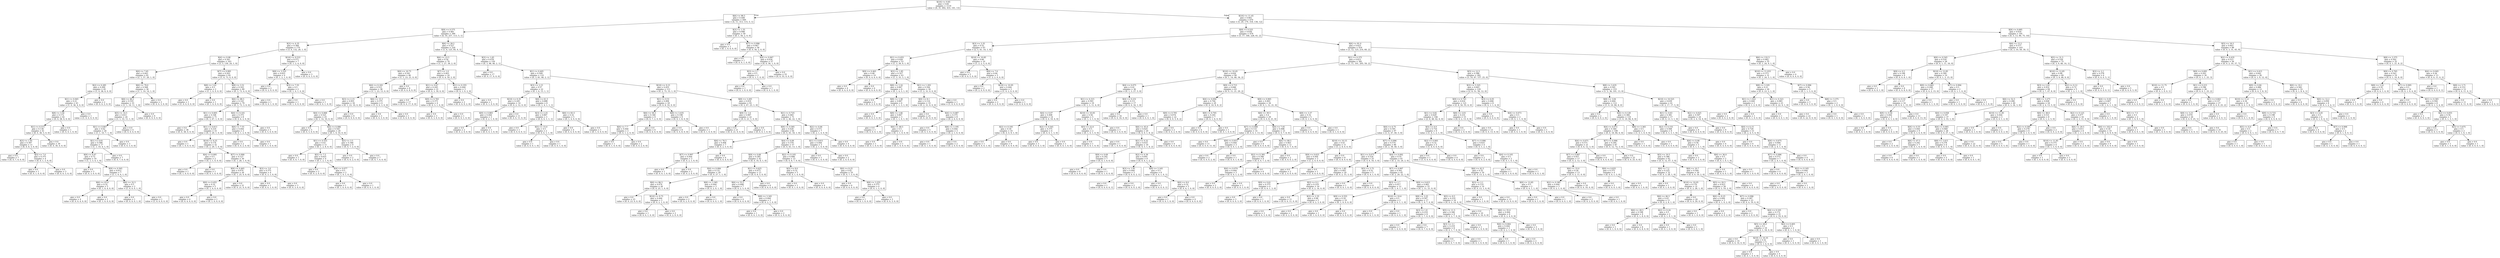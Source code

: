 digraph Tree {
node [shape=box] ;
0 [label="X[10] <= 9.85\ngini = 0.64\nsamples = 1119\nvalue = [9, 31, 492, 433, 141, 13]"] ;
1 [label="X[6] <= 98.5\ngini = 0.448\nsamples = 449\nvalue = [4, 11, 313, 115, 5, 1]"] ;
0 -> 1 [labeldistance=2.5, labelangle=45, headlabel="True"] ;
2 [label="X[9] <= 0.575\ngini = 0.481\nsamples = 390\nvalue = [4, 10, 257, 113, 5, 1]"] ;
1 -> 2 ;
3 [label="X[3] <= 4.35\ngini = 0.368\nsamples = 170\nvalue = [3, 6, 132, 28, 1, 0]"] ;
2 -> 3 ;
4 [label="X[4] <= 0.08\ngini = 0.341\nsamples = 163\nvalue = [3, 5, 130, 24, 1, 0]"] ;
3 -> 4 ;
5 [label="X[0] <= 7.65\ngini = 0.443\nsamples = 81\nvalue = [2, 1, 57, 20, 1, 0]"] ;
4 -> 5 ;
6 [label="X[2] <= 0.285\ngini = 0.269\nsamples = 45\nvalue = [1, 0, 38, 6, 0, 0]"] ;
5 -> 6 ;
7 [label="X[1] <= 0.945\ngini = 0.21\nsamples = 43\nvalue = [1, 0, 38, 4, 0, 0]"] ;
6 -> 7 ;
8 [label="X[8] <= 3.56\ngini = 0.172\nsamples = 42\nvalue = [0, 0, 38, 4, 0, 0]"] ;
7 -> 8 ;
9 [label="X[1] <= 0.515\ngini = 0.136\nsamples = 41\nvalue = [0, 0, 38, 3, 0, 0]"] ;
8 -> 9 ;
10 [label="X[3] <= 1.95\ngini = 0.397\nsamples = 11\nvalue = [0, 0, 8, 3, 0, 0]"] ;
9 -> 10 ;
11 [label="gini = 0.0\nsamples = 7\nvalue = [0, 0, 7, 0, 0, 0]"] ;
10 -> 11 ;
12 [label="X[5] <= 7.0\ngini = 0.375\nsamples = 4\nvalue = [0, 0, 1, 3, 0, 0]"] ;
10 -> 12 ;
13 [label="gini = 0.0\nsamples = 1\nvalue = [0, 0, 1, 0, 0, 0]"] ;
12 -> 13 ;
14 [label="gini = 0.0\nsamples = 3\nvalue = [0, 0, 0, 3, 0, 0]"] ;
12 -> 14 ;
15 [label="gini = 0.0\nsamples = 30\nvalue = [0, 0, 30, 0, 0, 0]"] ;
9 -> 15 ;
16 [label="gini = 0.0\nsamples = 1\nvalue = [0, 0, 0, 1, 0, 0]"] ;
8 -> 16 ;
17 [label="gini = 0.0\nsamples = 1\nvalue = [1, 0, 0, 0, 0, 0]"] ;
7 -> 17 ;
18 [label="gini = 0.0\nsamples = 2\nvalue = [0, 0, 0, 2, 0, 0]"] ;
6 -> 18 ;
19 [label="X[6] <= 79.0\ngini = 0.568\nsamples = 36\nvalue = [1, 1, 19, 14, 1, 0]"] ;
5 -> 19 ;
20 [label="X[6] <= 48.5\ngini = 0.555\nsamples = 33\nvalue = [1, 1, 19, 11, 1, 0]"] ;
19 -> 20 ;
21 [label="X[5] <= 14.5\ngini = 0.611\nsamples = 24\nvalue = [1, 1, 10, 11, 1, 0]"] ;
20 -> 21 ;
22 [label="X[1] <= 0.807\ngini = 0.62\nsamples = 20\nvalue = [1, 1, 10, 7, 1, 0]"] ;
21 -> 22 ;
23 [label="X[1] <= 0.61\ngini = 0.588\nsamples = 17\nvalue = [1, 1, 10, 4, 1, 0]"] ;
22 -> 23 ;
24 [label="X[9] <= 0.47\ngini = 0.72\nsamples = 10\nvalue = [1, 1, 3, 4, 1, 0]"] ;
23 -> 24 ;
25 [label="gini = 0.0\nsamples = 3\nvalue = [0, 0, 3, 0, 0, 0]"] ;
24 -> 25 ;
26 [label="X[9] <= 0.565\ngini = 0.612\nsamples = 7\nvalue = [1, 1, 0, 4, 1, 0]"] ;
24 -> 26 ;
27 [label="X[6] <= 43.0\ngini = 0.32\nsamples = 5\nvalue = [0, 1, 0, 4, 0, 0]"] ;
26 -> 27 ;
28 [label="gini = 0.0\nsamples = 4\nvalue = [0, 0, 0, 4, 0, 0]"] ;
27 -> 28 ;
29 [label="gini = 0.0\nsamples = 1\nvalue = [0, 1, 0, 0, 0, 0]"] ;
27 -> 29 ;
30 [label="X[6] <= 32.5\ngini = 0.5\nsamples = 2\nvalue = [1, 0, 0, 0, 1, 0]"] ;
26 -> 30 ;
31 [label="gini = 0.0\nsamples = 1\nvalue = [0, 0, 0, 0, 1, 0]"] ;
30 -> 31 ;
32 [label="gini = 0.0\nsamples = 1\nvalue = [1, 0, 0, 0, 0, 0]"] ;
30 -> 32 ;
33 [label="gini = 0.0\nsamples = 7\nvalue = [0, 0, 7, 0, 0, 0]"] ;
23 -> 33 ;
34 [label="gini = 0.0\nsamples = 3\nvalue = [0, 0, 0, 3, 0, 0]"] ;
22 -> 34 ;
35 [label="gini = 0.0\nsamples = 4\nvalue = [0, 0, 0, 4, 0, 0]"] ;
21 -> 35 ;
36 [label="gini = 0.0\nsamples = 9\nvalue = [0, 0, 9, 0, 0, 0]"] ;
20 -> 36 ;
37 [label="gini = 0.0\nsamples = 3\nvalue = [0, 0, 0, 3, 0, 0]"] ;
19 -> 37 ;
38 [label="X[7] <= 0.995\ngini = 0.203\nsamples = 82\nvalue = [1, 4, 73, 4, 0, 0]"] ;
4 -> 38 ;
39 [label="X[8] <= 3.41\ngini = 0.5\nsamples = 2\nvalue = [1, 1, 0, 0, 0, 0]"] ;
38 -> 39 ;
40 [label="gini = 0.0\nsamples = 1\nvalue = [1, 0, 0, 0, 0, 0]"] ;
39 -> 40 ;
41 [label="gini = 0.0\nsamples = 1\nvalue = [0, 1, 0, 0, 0, 0]"] ;
39 -> 41 ;
42 [label="X[8] <= 3.51\ngini = 0.163\nsamples = 80\nvalue = [0, 3, 73, 4, 0, 0]"] ;
38 -> 42 ;
43 [label="X[6] <= 88.5\ngini = 0.143\nsamples = 79\nvalue = [0, 3, 73, 3, 0, 0]"] ;
42 -> 43 ;
44 [label="X[1] <= 0.605\ngini = 0.108\nsamples = 71\nvalue = [0, 3, 67, 1, 0, 0]"] ;
43 -> 44 ;
45 [label="gini = 0.0\nsamples = 38\nvalue = [0, 0, 38, 0, 0, 0]"] ;
44 -> 45 ;
46 [label="X[1] <= 0.613\ngini = 0.219\nsamples = 33\nvalue = [0, 3, 29, 1, 0, 0]"] ;
44 -> 46 ;
47 [label="gini = 0.0\nsamples = 1\nvalue = [0, 1, 0, 0, 0, 0]"] ;
46 -> 47 ;
48 [label="X[10] <= 9.25\ngini = 0.174\nsamples = 32\nvalue = [0, 2, 29, 1, 0, 0]"] ;
46 -> 48 ;
49 [label="X[4] <= 0.095\ngini = 0.5\nsamples = 2\nvalue = [0, 1, 1, 0, 0, 0]"] ;
48 -> 49 ;
50 [label="gini = 0.0\nsamples = 1\nvalue = [0, 1, 0, 0, 0, 0]"] ;
49 -> 50 ;
51 [label="gini = 0.0\nsamples = 1\nvalue = [0, 0, 1, 0, 0, 0]"] ;
49 -> 51 ;
52 [label="X[7] <= 0.999\ngini = 0.127\nsamples = 30\nvalue = [0, 1, 28, 1, 0, 0]"] ;
48 -> 52 ;
53 [label="X[9] <= 0.465\ngini = 0.074\nsamples = 26\nvalue = [0, 1, 25, 0, 0, 0]"] ;
52 -> 53 ;
54 [label="X[9] <= 0.455\ngini = 0.32\nsamples = 5\nvalue = [0, 1, 4, 0, 0, 0]"] ;
53 -> 54 ;
55 [label="gini = 0.0\nsamples = 4\nvalue = [0, 0, 4, 0, 0, 0]"] ;
54 -> 55 ;
56 [label="gini = 0.0\nsamples = 1\nvalue = [0, 1, 0, 0, 0, 0]"] ;
54 -> 56 ;
57 [label="gini = 0.0\nsamples = 21\nvalue = [0, 0, 21, 0, 0, 0]"] ;
53 -> 57 ;
58 [label="X[3] <= 3.0\ngini = 0.375\nsamples = 4\nvalue = [0, 0, 3, 1, 0, 0]"] ;
52 -> 58 ;
59 [label="gini = 0.0\nsamples = 1\nvalue = [0, 0, 0, 1, 0, 0]"] ;
58 -> 59 ;
60 [label="gini = 0.0\nsamples = 3\nvalue = [0, 0, 3, 0, 0, 0]"] ;
58 -> 60 ;
61 [label="X[4] <= 0.101\ngini = 0.375\nsamples = 8\nvalue = [0, 0, 6, 2, 0, 0]"] ;
43 -> 61 ;
62 [label="X[0] <= 7.55\ngini = 0.444\nsamples = 3\nvalue = [0, 0, 1, 2, 0, 0]"] ;
61 -> 62 ;
63 [label="gini = 0.0\nsamples = 2\nvalue = [0, 0, 0, 2, 0, 0]"] ;
62 -> 63 ;
64 [label="gini = 0.0\nsamples = 1\nvalue = [0, 0, 1, 0, 0, 0]"] ;
62 -> 64 ;
65 [label="gini = 0.0\nsamples = 5\nvalue = [0, 0, 5, 0, 0, 0]"] ;
61 -> 65 ;
66 [label="gini = 0.0\nsamples = 1\nvalue = [0, 0, 0, 1, 0, 0]"] ;
42 -> 66 ;
67 [label="X[10] <= 9.533\ngini = 0.571\nsamples = 7\nvalue = [0, 1, 2, 4, 0, 0]"] ;
3 -> 67 ;
68 [label="X[8] <= 3.335\ngini = 0.625\nsamples = 4\nvalue = [0, 1, 2, 1, 0, 0]"] ;
67 -> 68 ;
69 [label="gini = 0.0\nsamples = 2\nvalue = [0, 0, 2, 0, 0, 0]"] ;
68 -> 69 ;
70 [label="X[3] <= 7.55\ngini = 0.5\nsamples = 2\nvalue = [0, 1, 0, 1, 0, 0]"] ;
68 -> 70 ;
71 [label="gini = 0.0\nsamples = 1\nvalue = [0, 1, 0, 0, 0, 0]"] ;
70 -> 71 ;
72 [label="gini = 0.0\nsamples = 1\nvalue = [0, 0, 0, 1, 0, 0]"] ;
70 -> 72 ;
73 [label="gini = 0.0\nsamples = 3\nvalue = [0, 0, 0, 3, 0, 0]"] ;
67 -> 73 ;
74 [label="X[6] <= 28.5\ngini = 0.527\nsamples = 220\nvalue = [1, 4, 125, 85, 4, 1]"] ;
2 -> 74 ;
75 [label="X[6] <= 23.5\ngini = 0.54\nsamples = 70\nvalue = [1, 1, 27, 39, 2, 0]"] ;
74 -> 75 ;
76 [label="X[0] <= 10.75\ngini = 0.541\nsamples = 46\nvalue = [1, 1, 23, 21, 0, 0]"] ;
75 -> 76 ;
77 [label="X[4] <= 0.183\ngini = 0.515\nsamples = 38\nvalue = [1, 1, 23, 13, 0, 0]"] ;
76 -> 77 ;
78 [label="X[3] <= 2.15\ngini = 0.455\nsamples = 34\nvalue = [0, 1, 23, 10, 0, 0]"] ;
77 -> 78 ;
79 [label="X[4] <= 0.068\ngini = 0.525\nsamples = 25\nvalue = [0, 1, 14, 10, 0, 0]"] ;
78 -> 79 ;
80 [label="gini = 0.0\nsamples = 5\nvalue = [0, 0, 5, 0, 0, 0]"] ;
79 -> 80 ;
81 [label="X[4] <= 0.086\ngini = 0.545\nsamples = 20\nvalue = [0, 1, 9, 10, 0, 0]"] ;
79 -> 81 ;
82 [label="X[1] <= 0.555\ngini = 0.43\nsamples = 11\nvalue = [0, 1, 2, 8, 0, 0]"] ;
81 -> 82 ;
83 [label="gini = 0.0\nsamples = 7\nvalue = [0, 0, 0, 7, 0, 0]"] ;
82 -> 83 ;
84 [label="X[5] <= 7.5\ngini = 0.625\nsamples = 4\nvalue = [0, 1, 2, 1, 0, 0]"] ;
82 -> 84 ;
85 [label="gini = 0.0\nsamples = 2\nvalue = [0, 0, 2, 0, 0, 0]"] ;
84 -> 85 ;
86 [label="X[4] <= 0.077\ngini = 0.5\nsamples = 2\nvalue = [0, 1, 0, 1, 0, 0]"] ;
84 -> 86 ;
87 [label="gini = 0.0\nsamples = 1\nvalue = [0, 1, 0, 0, 0, 0]"] ;
86 -> 87 ;
88 [label="gini = 0.0\nsamples = 1\nvalue = [0, 0, 0, 1, 0, 0]"] ;
86 -> 88 ;
89 [label="X[5] <= 3.5\ngini = 0.346\nsamples = 9\nvalue = [0, 0, 7, 2, 0, 0]"] ;
81 -> 89 ;
90 [label="gini = 0.0\nsamples = 2\nvalue = [0, 0, 0, 2, 0, 0]"] ;
89 -> 90 ;
91 [label="gini = 0.0\nsamples = 7\nvalue = [0, 0, 7, 0, 0, 0]"] ;
89 -> 91 ;
92 [label="gini = 0.0\nsamples = 9\nvalue = [0, 0, 9, 0, 0, 0]"] ;
78 -> 92 ;
93 [label="X[6] <= 15.5\ngini = 0.375\nsamples = 4\nvalue = [1, 0, 0, 3, 0, 0]"] ;
77 -> 93 ;
94 [label="gini = 0.0\nsamples = 3\nvalue = [0, 0, 0, 3, 0, 0]"] ;
93 -> 94 ;
95 [label="gini = 0.0\nsamples = 1\nvalue = [1, 0, 0, 0, 0, 0]"] ;
93 -> 95 ;
96 [label="gini = 0.0\nsamples = 8\nvalue = [0, 0, 0, 8, 0, 0]"] ;
76 -> 96 ;
97 [label="X[7] <= 1.0\ngini = 0.403\nsamples = 24\nvalue = [0, 0, 4, 18, 2, 0]"] ;
75 -> 97 ;
98 [label="X[1] <= 0.67\ngini = 0.245\nsamples = 21\nvalue = [0, 0, 3, 18, 0, 0]"] ;
97 -> 98 ;
99 [label="gini = 0.0\nsamples = 17\nvalue = [0, 0, 0, 17, 0, 0]"] ;
98 -> 99 ;
100 [label="X[9] <= 0.765\ngini = 0.375\nsamples = 4\nvalue = [0, 0, 3, 1, 0, 0]"] ;
98 -> 100 ;
101 [label="gini = 0.0\nsamples = 3\nvalue = [0, 0, 3, 0, 0, 0]"] ;
100 -> 101 ;
102 [label="gini = 0.0\nsamples = 1\nvalue = [0, 0, 0, 1, 0, 0]"] ;
100 -> 102 ;
103 [label="X[1] <= 0.355\ngini = 0.444\nsamples = 3\nvalue = [0, 0, 1, 0, 2, 0]"] ;
97 -> 103 ;
104 [label="gini = 0.0\nsamples = 2\nvalue = [0, 0, 0, 0, 2, 0]"] ;
103 -> 104 ;
105 [label="gini = 0.0\nsamples = 1\nvalue = [0, 0, 1, 0, 0, 0]"] ;
103 -> 105 ;
106 [label="X[3] <= 1.65\ngini = 0.478\nsamples = 150\nvalue = [0, 3, 98, 46, 2, 1]"] ;
74 -> 106 ;
107 [label="gini = 0.0\nsamples = 17\nvalue = [0, 0, 17, 0, 0, 0]"] ;
106 -> 107 ;
108 [label="X[1] <= 0.405\ngini = 0.509\nsamples = 133\nvalue = [0, 3, 81, 46, 2, 1]"] ;
106 -> 108 ;
109 [label="X[3] <= 2.15\ngini = 0.57\nsamples = 22\nvalue = [0, 1, 6, 13, 1, 1]"] ;
108 -> 109 ;
110 [label="X[10] <= 9.35\ngini = 0.245\nsamples = 14\nvalue = [0, 0, 2, 12, 0, 0]"] ;
109 -> 110 ;
111 [label="X[9] <= 0.865\ngini = 0.444\nsamples = 3\nvalue = [0, 0, 2, 1, 0, 0]"] ;
110 -> 111 ;
112 [label="gini = 0.0\nsamples = 2\nvalue = [0, 0, 2, 0, 0, 0]"] ;
111 -> 112 ;
113 [label="gini = 0.0\nsamples = 1\nvalue = [0, 0, 0, 1, 0, 0]"] ;
111 -> 113 ;
114 [label="gini = 0.0\nsamples = 11\nvalue = [0, 0, 0, 11, 0, 0]"] ;
110 -> 114 ;
115 [label="X[6] <= 61.5\ngini = 0.688\nsamples = 8\nvalue = [0, 1, 4, 1, 1, 1]"] ;
109 -> 115 ;
116 [label="X[3] <= 2.25\ngini = 0.667\nsamples = 3\nvalue = [0, 0, 0, 1, 1, 1]"] ;
115 -> 116 ;
117 [label="gini = 0.0\nsamples = 1\nvalue = [0, 0, 0, 0, 0, 1]"] ;
116 -> 117 ;
118 [label="X[5] <= 15.0\ngini = 0.5\nsamples = 2\nvalue = [0, 0, 0, 1, 1, 0]"] ;
116 -> 118 ;
119 [label="gini = 0.0\nsamples = 1\nvalue = [0, 0, 0, 0, 1, 0]"] ;
118 -> 119 ;
120 [label="gini = 0.0\nsamples = 1\nvalue = [0, 0, 0, 1, 0, 0]"] ;
118 -> 120 ;
121 [label="X[6] <= 83.5\ngini = 0.32\nsamples = 5\nvalue = [0, 1, 4, 0, 0, 0]"] ;
115 -> 121 ;
122 [label="gini = 0.0\nsamples = 4\nvalue = [0, 0, 4, 0, 0, 0]"] ;
121 -> 122 ;
123 [label="gini = 0.0\nsamples = 1\nvalue = [0, 1, 0, 0, 0, 0]"] ;
121 -> 123 ;
124 [label="X[10] <= 9.15\ngini = 0.455\nsamples = 111\nvalue = [0, 2, 75, 33, 1, 0]"] ;
108 -> 124 ;
125 [label="X[1] <= 0.51\ngini = 0.494\nsamples = 18\nvalue = [0, 0, 8, 10, 0, 0]"] ;
124 -> 125 ;
126 [label="X[6] <= 58.5\ngini = 0.346\nsamples = 9\nvalue = [0, 0, 7, 2, 0, 0]"] ;
125 -> 126 ;
127 [label="X[0] <= 7.7\ngini = 0.444\nsamples = 3\nvalue = [0, 0, 1, 2, 0, 0]"] ;
126 -> 127 ;
128 [label="gini = 0.0\nsamples = 1\nvalue = [0, 0, 1, 0, 0, 0]"] ;
127 -> 128 ;
129 [label="gini = 0.0\nsamples = 2\nvalue = [0, 0, 0, 2, 0, 0]"] ;
127 -> 129 ;
130 [label="gini = 0.0\nsamples = 6\nvalue = [0, 0, 6, 0, 0, 0]"] ;
126 -> 130 ;
131 [label="X[8] <= 3.435\ngini = 0.198\nsamples = 9\nvalue = [0, 0, 1, 8, 0, 0]"] ;
125 -> 131 ;
132 [label="gini = 0.0\nsamples = 8\nvalue = [0, 0, 0, 8, 0, 0]"] ;
131 -> 132 ;
133 [label="gini = 0.0\nsamples = 1\nvalue = [0, 0, 1, 0, 0, 0]"] ;
131 -> 133 ;
134 [label="X[8] <= 3.205\ngini = 0.419\nsamples = 93\nvalue = [0, 2, 67, 23, 1, 0]"] ;
124 -> 134 ;
135 [label="X[9] <= 1.6\ngini = 0.087\nsamples = 22\nvalue = [0, 0, 21, 1, 0, 0]"] ;
134 -> 135 ;
136 [label="gini = 0.0\nsamples = 21\nvalue = [0, 0, 21, 0, 0, 0]"] ;
135 -> 136 ;
137 [label="gini = 0.0\nsamples = 1\nvalue = [0, 0, 0, 1, 0, 0]"] ;
135 -> 137 ;
138 [label="X[1] <= 0.725\ngini = 0.483\nsamples = 71\nvalue = [0, 2, 46, 22, 1, 0]"] ;
134 -> 138 ;
139 [label="X[9] <= 0.585\ngini = 0.426\nsamples = 64\nvalue = [0, 0, 45, 18, 1, 0]"] ;
138 -> 139 ;
140 [label="X[6] <= 76.5\ngini = 0.408\nsamples = 7\nvalue = [0, 0, 2, 5, 0, 0]"] ;
139 -> 140 ;
141 [label="X[7] <= 0.997\ngini = 0.444\nsamples = 3\nvalue = [0, 0, 2, 1, 0, 0]"] ;
140 -> 141 ;
142 [label="gini = 0.0\nsamples = 1\nvalue = [0, 0, 0, 1, 0, 0]"] ;
141 -> 142 ;
143 [label="gini = 0.0\nsamples = 2\nvalue = [0, 0, 2, 0, 0, 0]"] ;
141 -> 143 ;
144 [label="gini = 0.0\nsamples = 4\nvalue = [0, 0, 0, 4, 0, 0]"] ;
140 -> 144 ;
145 [label="X[4] <= 0.09\ngini = 0.379\nsamples = 57\nvalue = [0, 0, 43, 13, 1, 0]"] ;
139 -> 145 ;
146 [label="X[9] <= 0.68\ngini = 0.285\nsamples = 42\nvalue = [0, 0, 35, 6, 1, 0]"] ;
145 -> 146 ;
147 [label="X[4] <= 0.084\ngini = 0.131\nsamples = 29\nvalue = [0, 0, 27, 1, 1, 0]"] ;
146 -> 147 ;
148 [label="X[6] <= 86.5\ngini = 0.074\nsamples = 26\nvalue = [0, 0, 25, 1, 0, 0]"] ;
147 -> 148 ;
149 [label="gini = 0.0\nsamples = 23\nvalue = [0, 0, 23, 0, 0, 0]"] ;
148 -> 149 ;
150 [label="X[10] <= 9.75\ngini = 0.444\nsamples = 3\nvalue = [0, 0, 2, 1, 0, 0]"] ;
148 -> 150 ;
151 [label="gini = 0.0\nsamples = 1\nvalue = [0, 0, 0, 1, 0, 0]"] ;
150 -> 151 ;
152 [label="gini = 0.0\nsamples = 2\nvalue = [0, 0, 2, 0, 0, 0]"] ;
150 -> 152 ;
153 [label="X[8] <= 3.365\ngini = 0.444\nsamples = 3\nvalue = [0, 0, 2, 0, 1, 0]"] ;
147 -> 153 ;
154 [label="gini = 0.0\nsamples = 2\nvalue = [0, 0, 2, 0, 0, 0]"] ;
153 -> 154 ;
155 [label="gini = 0.0\nsamples = 1\nvalue = [0, 0, 0, 0, 1, 0]"] ;
153 -> 155 ;
156 [label="X[1] <= 0.625\ngini = 0.473\nsamples = 13\nvalue = [0, 0, 8, 5, 0, 0]"] ;
146 -> 156 ;
157 [label="X[6] <= 53.5\ngini = 0.408\nsamples = 7\nvalue = [0, 0, 2, 5, 0, 0]"] ;
156 -> 157 ;
158 [label="gini = 0.0\nsamples = 4\nvalue = [0, 0, 0, 4, 0, 0]"] ;
157 -> 158 ;
159 [label="X[8] <= 3.345\ngini = 0.444\nsamples = 3\nvalue = [0, 0, 2, 1, 0, 0]"] ;
157 -> 159 ;
160 [label="gini = 0.0\nsamples = 1\nvalue = [0, 0, 0, 1, 0, 0]"] ;
159 -> 160 ;
161 [label="gini = 0.0\nsamples = 2\nvalue = [0, 0, 2, 0, 0, 0]"] ;
159 -> 161 ;
162 [label="gini = 0.0\nsamples = 6\nvalue = [0, 0, 6, 0, 0, 0]"] ;
156 -> 162 ;
163 [label="X[2] <= 0.105\ngini = 0.498\nsamples = 15\nvalue = [0, 0, 8, 7, 0, 0]"] ;
145 -> 163 ;
164 [label="X[5] <= 8.0\ngini = 0.32\nsamples = 5\nvalue = [0, 0, 1, 4, 0, 0]"] ;
163 -> 164 ;
165 [label="gini = 0.0\nsamples = 1\nvalue = [0, 0, 1, 0, 0, 0]"] ;
164 -> 165 ;
166 [label="gini = 0.0\nsamples = 4\nvalue = [0, 0, 0, 4, 0, 0]"] ;
164 -> 166 ;
167 [label="X[0] <= 8.25\ngini = 0.42\nsamples = 10\nvalue = [0, 0, 7, 3, 0, 0]"] ;
163 -> 167 ;
168 [label="gini = 0.0\nsamples = 6\nvalue = [0, 0, 6, 0, 0, 0]"] ;
167 -> 168 ;
169 [label="X[8] <= 3.255\ngini = 0.375\nsamples = 4\nvalue = [0, 0, 1, 3, 0, 0]"] ;
167 -> 169 ;
170 [label="gini = 0.0\nsamples = 1\nvalue = [0, 0, 1, 0, 0, 0]"] ;
169 -> 170 ;
171 [label="gini = 0.0\nsamples = 3\nvalue = [0, 0, 0, 3, 0, 0]"] ;
169 -> 171 ;
172 [label="X[2] <= 0.06\ngini = 0.571\nsamples = 7\nvalue = [0, 2, 1, 4, 0, 0]"] ;
138 -> 172 ;
173 [label="X[1] <= 0.815\ngini = 0.444\nsamples = 3\nvalue = [0, 2, 1, 0, 0, 0]"] ;
172 -> 173 ;
174 [label="gini = 0.0\nsamples = 1\nvalue = [0, 0, 1, 0, 0, 0]"] ;
173 -> 174 ;
175 [label="gini = 0.0\nsamples = 2\nvalue = [0, 2, 0, 0, 0, 0]"] ;
173 -> 175 ;
176 [label="gini = 0.0\nsamples = 4\nvalue = [0, 0, 0, 4, 0, 0]"] ;
172 -> 176 ;
177 [label="X[3] <= 1.55\ngini = 0.098\nsamples = 59\nvalue = [0, 1, 56, 2, 0, 0]"] ;
1 -> 177 ;
178 [label="gini = 0.0\nsamples = 1\nvalue = [0, 1, 0, 0, 0, 0]"] ;
177 -> 178 ;
179 [label="X[7] <= 0.996\ngini = 0.067\nsamples = 58\nvalue = [0, 0, 56, 2, 0, 0]"] ;
177 -> 179 ;
180 [label="gini = 0.0\nsamples = 1\nvalue = [0, 0, 0, 1, 0, 0]"] ;
179 -> 180 ;
181 [label="X[4] <= 0.067\ngini = 0.034\nsamples = 57\nvalue = [0, 0, 56, 1, 0, 0]"] ;
179 -> 181 ;
182 [label="X[3] <= 2.7\ngini = 0.5\nsamples = 2\nvalue = [0, 0, 1, 1, 0, 0]"] ;
181 -> 182 ;
183 [label="gini = 0.0\nsamples = 1\nvalue = [0, 0, 1, 0, 0, 0]"] ;
182 -> 183 ;
184 [label="gini = 0.0\nsamples = 1\nvalue = [0, 0, 0, 1, 0, 0]"] ;
182 -> 184 ;
185 [label="gini = 0.0\nsamples = 55\nvalue = [0, 0, 55, 0, 0, 0]"] ;
181 -> 185 ;
186 [label="X[10] <= 11.45\ngini = 0.661\nsamples = 670\nvalue = [5, 20, 179, 318, 136, 12]"] ;
0 -> 186 [labeldistance=2.5, labelangle=-45, headlabel="False"] ;
187 [label="X[9] <= 0.525\ngini = 0.636\nsamples = 479\nvalue = [5, 17, 166, 228, 61, 2]"] ;
186 -> 187 ;
188 [label="X[3] <= 3.35\ngini = 0.52\nsamples = 63\nvalue = [2, 5, 41, 14, 1, 0]"] ;
187 -> 188 ;
189 [label="X[1] <= 0.455\ngini = 0.426\nsamples = 53\nvalue = [1, 3, 39, 9, 1, 0]"] ;
188 -> 189 ;
190 [label="X[9] <= 0.465\ngini = 0.48\nsamples = 10\nvalue = [0, 0, 4, 6, 0, 0]"] ;
189 -> 190 ;
191 [label="gini = 0.0\nsamples = 4\nvalue = [0, 0, 4, 0, 0, 0]"] ;
190 -> 191 ;
192 [label="gini = 0.0\nsamples = 6\nvalue = [0, 0, 0, 6, 0, 0]"] ;
190 -> 192 ;
193 [label="X[3] <= 1.85\ngini = 0.327\nsamples = 43\nvalue = [1, 3, 35, 3, 1, 0]"] ;
189 -> 193 ;
194 [label="X[8] <= 3.16\ngini = 0.667\nsamples = 9\nvalue = [0, 1, 4, 3, 1, 0]"] ;
193 -> 194 ;
195 [label="gini = 0.0\nsamples = 3\nvalue = [0, 0, 3, 0, 0, 0]"] ;
194 -> 195 ;
196 [label="X[8] <= 3.38\ngini = 0.667\nsamples = 6\nvalue = [0, 1, 1, 3, 1, 0]"] ;
194 -> 196 ;
197 [label="gini = 0.0\nsamples = 3\nvalue = [0, 0, 0, 3, 0, 0]"] ;
196 -> 197 ;
198 [label="X[8] <= 3.46\ngini = 0.667\nsamples = 3\nvalue = [0, 1, 1, 0, 1, 0]"] ;
196 -> 198 ;
199 [label="gini = 0.0\nsamples = 1\nvalue = [0, 0, 0, 0, 1, 0]"] ;
198 -> 199 ;
200 [label="X[6] <= 48.5\ngini = 0.5\nsamples = 2\nvalue = [0, 1, 1, 0, 0, 0]"] ;
198 -> 200 ;
201 [label="gini = 0.0\nsamples = 1\nvalue = [0, 0, 1, 0, 0, 0]"] ;
200 -> 201 ;
202 [label="gini = 0.0\nsamples = 1\nvalue = [0, 1, 0, 0, 0, 0]"] ;
200 -> 202 ;
203 [label="X[1] <= 1.293\ngini = 0.164\nsamples = 34\nvalue = [1, 2, 31, 0, 0, 0]"] ;
193 -> 203 ;
204 [label="X[0] <= 8.1\ngini = 0.114\nsamples = 33\nvalue = [0, 2, 31, 0, 0, 0]"] ;
203 -> 204 ;
205 [label="gini = 0.0\nsamples = 25\nvalue = [0, 0, 25, 0, 0, 0]"] ;
204 -> 205 ;
206 [label="X[4] <= 0.087\ngini = 0.375\nsamples = 8\nvalue = [0, 2, 6, 0, 0, 0]"] ;
204 -> 206 ;
207 [label="gini = 0.0\nsamples = 5\nvalue = [0, 0, 5, 0, 0, 0]"] ;
206 -> 207 ;
208 [label="X[8] <= 3.195\ngini = 0.444\nsamples = 3\nvalue = [0, 2, 1, 0, 0, 0]"] ;
206 -> 208 ;
209 [label="gini = 0.0\nsamples = 1\nvalue = [0, 0, 1, 0, 0, 0]"] ;
208 -> 209 ;
210 [label="gini = 0.0\nsamples = 2\nvalue = [0, 2, 0, 0, 0, 0]"] ;
208 -> 210 ;
211 [label="gini = 0.0\nsamples = 1\nvalue = [1, 0, 0, 0, 0, 0]"] ;
203 -> 211 ;
212 [label="X[10] <= 10.85\ngini = 0.66\nsamples = 10\nvalue = [1, 2, 2, 5, 0, 0]"] ;
188 -> 212 ;
213 [label="gini = 0.0\nsamples = 5\nvalue = [0, 0, 0, 5, 0, 0]"] ;
212 -> 213 ;
214 [label="X[0] <= 7.0\ngini = 0.64\nsamples = 5\nvalue = [1, 2, 2, 0, 0, 0]"] ;
212 -> 214 ;
215 [label="gini = 0.0\nsamples = 2\nvalue = [0, 2, 0, 0, 0, 0]"] ;
214 -> 215 ;
216 [label="X[10] <= 10.95\ngini = 0.444\nsamples = 3\nvalue = [1, 0, 2, 0, 0, 0]"] ;
214 -> 216 ;
217 [label="gini = 0.0\nsamples = 2\nvalue = [0, 0, 2, 0, 0, 0]"] ;
216 -> 217 ;
218 [label="gini = 0.0\nsamples = 1\nvalue = [1, 0, 0, 0, 0, 0]"] ;
216 -> 218 ;
219 [label="X[6] <= 81.0\ngini = 0.623\nsamples = 416\nvalue = [3, 12, 125, 214, 60, 2]"] ;
187 -> 219 ;
220 [label="X[1] <= 0.375\ngini = 0.615\nsamples = 381\nvalue = [3, 11, 101, 205, 59, 2]"] ;
219 -> 220 ;
221 [label="X[10] <= 10.45\ngini = 0.626\nsamples = 99\nvalue = [0, 1, 14, 48, 34, 2]"] ;
220 -> 221 ;
222 [label="X[4] <= 0.075\ngini = 0.41\nsamples = 36\nvalue = [0, 1, 3, 27, 5, 0]"] ;
221 -> 222 ;
223 [label="X[1] <= 0.315\ngini = 0.593\nsamples = 19\nvalue = [0, 1, 3, 11, 4, 0]"] ;
222 -> 223 ;
224 [label="X[4] <= 0.07\ngini = 0.408\nsamples = 14\nvalue = [0, 0, 0, 10, 4, 0]"] ;
223 -> 224 ;
225 [label="X[2] <= 0.195\ngini = 0.18\nsamples = 10\nvalue = [0, 0, 0, 9, 1, 0]"] ;
224 -> 225 ;
226 [label="gini = 0.0\nsamples = 1\nvalue = [0, 0, 0, 0, 1, 0]"] ;
225 -> 226 ;
227 [label="gini = 0.0\nsamples = 9\nvalue = [0, 0, 0, 9, 0, 0]"] ;
225 -> 227 ;
228 [label="X[2] <= 0.545\ngini = 0.375\nsamples = 4\nvalue = [0, 0, 0, 1, 3, 0]"] ;
224 -> 228 ;
229 [label="gini = 0.0\nsamples = 3\nvalue = [0, 0, 0, 0, 3, 0]"] ;
228 -> 229 ;
230 [label="gini = 0.0\nsamples = 1\nvalue = [0, 0, 0, 1, 0, 0]"] ;
228 -> 230 ;
231 [label="X[10] <= 10.05\ngini = 0.56\nsamples = 5\nvalue = [0, 1, 3, 1, 0, 0]"] ;
223 -> 231 ;
232 [label="X[5] <= 22.0\ngini = 0.5\nsamples = 2\nvalue = [0, 1, 0, 1, 0, 0]"] ;
231 -> 232 ;
233 [label="gini = 0.0\nsamples = 1\nvalue = [0, 0, 0, 1, 0, 0]"] ;
232 -> 233 ;
234 [label="gini = 0.0\nsamples = 1\nvalue = [0, 1, 0, 0, 0, 0]"] ;
232 -> 234 ;
235 [label="gini = 0.0\nsamples = 3\nvalue = [0, 0, 3, 0, 0, 0]"] ;
231 -> 235 ;
236 [label="X[4] <= 0.231\ngini = 0.111\nsamples = 17\nvalue = [0, 0, 0, 16, 1, 0]"] ;
222 -> 236 ;
237 [label="gini = 0.0\nsamples = 16\nvalue = [0, 0, 0, 16, 0, 0]"] ;
236 -> 237 ;
238 [label="gini = 0.0\nsamples = 1\nvalue = [0, 0, 0, 0, 1, 0]"] ;
236 -> 238 ;
239 [label="X[9] <= 0.715\ngini = 0.646\nsamples = 63\nvalue = [0, 0, 11, 21, 29, 2]"] ;
221 -> 239 ;
240 [label="X[4] <= 0.094\ngini = 0.704\nsamples = 29\nvalue = [0, 0, 10, 9, 8, 2]"] ;
239 -> 240 ;
241 [label="X[9] <= 0.705\ngini = 0.674\nsamples = 22\nvalue = [0, 0, 9, 3, 8, 2]"] ;
240 -> 241 ;
242 [label="X[6] <= 45.0\ngini = 0.625\nsamples = 20\nvalue = [0, 0, 9, 1, 8, 2]"] ;
241 -> 242 ;
243 [label="X[1] <= 0.32\ngini = 0.633\nsamples = 16\nvalue = [0, 0, 5, 1, 8, 2]"] ;
242 -> 243 ;
244 [label="X[9] <= 0.69\ngini = 0.245\nsamples = 7\nvalue = [0, 0, 1, 0, 6, 0]"] ;
243 -> 244 ;
245 [label="gini = 0.0\nsamples = 6\nvalue = [0, 0, 0, 0, 6, 0]"] ;
244 -> 245 ;
246 [label="gini = 0.0\nsamples = 1\nvalue = [0, 0, 1, 0, 0, 0]"] ;
244 -> 246 ;
247 [label="X[2] <= 0.39\ngini = 0.691\nsamples = 9\nvalue = [0, 0, 4, 1, 2, 2]"] ;
243 -> 247 ;
248 [label="X[3] <= 1.85\ngini = 0.444\nsamples = 3\nvalue = [0, 0, 0, 0, 2, 1]"] ;
247 -> 248 ;
249 [label="gini = 0.0\nsamples = 1\nvalue = [0, 0, 0, 0, 0, 1]"] ;
248 -> 249 ;
250 [label="gini = 0.0\nsamples = 2\nvalue = [0, 0, 0, 0, 2, 0]"] ;
248 -> 250 ;
251 [label="X[8] <= 3.165\ngini = 0.5\nsamples = 6\nvalue = [0, 0, 4, 1, 0, 1]"] ;
247 -> 251 ;
252 [label="gini = 0.0\nsamples = 1\nvalue = [0, 0, 0, 0, 0, 1]"] ;
251 -> 252 ;
253 [label="X[0] <= 8.0\ngini = 0.32\nsamples = 5\nvalue = [0, 0, 4, 1, 0, 0]"] ;
251 -> 253 ;
254 [label="gini = 0.0\nsamples = 1\nvalue = [0, 0, 0, 1, 0, 0]"] ;
253 -> 254 ;
255 [label="gini = 0.0\nsamples = 4\nvalue = [0, 0, 4, 0, 0, 0]"] ;
253 -> 255 ;
256 [label="gini = 0.0\nsamples = 4\nvalue = [0, 0, 4, 0, 0, 0]"] ;
242 -> 256 ;
257 [label="gini = 0.0\nsamples = 2\nvalue = [0, 0, 0, 2, 0, 0]"] ;
241 -> 257 ;
258 [label="X[9] <= 0.705\ngini = 0.245\nsamples = 7\nvalue = [0, 0, 1, 6, 0, 0]"] ;
240 -> 258 ;
259 [label="gini = 0.0\nsamples = 6\nvalue = [0, 0, 0, 6, 0, 0]"] ;
258 -> 259 ;
260 [label="gini = 0.0\nsamples = 1\nvalue = [0, 0, 1, 0, 0, 0]"] ;
258 -> 260 ;
261 [label="X[9] <= 0.905\ngini = 0.493\nsamples = 34\nvalue = [0, 0, 1, 12, 21, 0]"] ;
239 -> 261 ;
262 [label="X[6] <= 39.5\ngini = 0.4\nsamples = 29\nvalue = [0, 0, 0, 8, 21, 0]"] ;
261 -> 262 ;
263 [label="X[7] <= 0.998\ngini = 0.133\nsamples = 14\nvalue = [0, 0, 0, 1, 13, 0]"] ;
262 -> 263 ;
264 [label="gini = 0.0\nsamples = 11\nvalue = [0, 0, 0, 0, 11, 0]"] ;
263 -> 264 ;
265 [label="X[9] <= 0.815\ngini = 0.444\nsamples = 3\nvalue = [0, 0, 0, 1, 2, 0]"] ;
263 -> 265 ;
266 [label="gini = 0.0\nsamples = 2\nvalue = [0, 0, 0, 0, 2, 0]"] ;
265 -> 266 ;
267 [label="gini = 0.0\nsamples = 1\nvalue = [0, 0, 0, 1, 0, 0]"] ;
265 -> 267 ;
268 [label="X[0] <= 7.45\ngini = 0.498\nsamples = 15\nvalue = [0, 0, 0, 7, 8, 0]"] ;
262 -> 268 ;
269 [label="gini = 0.0\nsamples = 4\nvalue = [0, 0, 0, 0, 4, 0]"] ;
268 -> 269 ;
270 [label="X[6] <= 68.5\ngini = 0.463\nsamples = 11\nvalue = [0, 0, 0, 7, 4, 0]"] ;
268 -> 270 ;
271 [label="X[2] <= 0.385\ngini = 0.346\nsamples = 9\nvalue = [0, 0, 0, 7, 2, 0]"] ;
270 -> 271 ;
272 [label="X[4] <= 0.074\ngini = 0.444\nsamples = 3\nvalue = [0, 0, 0, 1, 2, 0]"] ;
271 -> 272 ;
273 [label="gini = 0.0\nsamples = 2\nvalue = [0, 0, 0, 0, 2, 0]"] ;
272 -> 273 ;
274 [label="gini = 0.0\nsamples = 1\nvalue = [0, 0, 0, 1, 0, 0]"] ;
272 -> 274 ;
275 [label="gini = 0.0\nsamples = 6\nvalue = [0, 0, 0, 6, 0, 0]"] ;
271 -> 275 ;
276 [label="gini = 0.0\nsamples = 2\nvalue = [0, 0, 0, 0, 2, 0]"] ;
270 -> 276 ;
277 [label="X[8] <= 3.37\ngini = 0.32\nsamples = 5\nvalue = [0, 0, 1, 4, 0, 0]"] ;
261 -> 277 ;
278 [label="gini = 0.0\nsamples = 4\nvalue = [0, 0, 0, 4, 0, 0]"] ;
277 -> 278 ;
279 [label="gini = 0.0\nsamples = 1\nvalue = [0, 0, 1, 0, 0, 0]"] ;
277 -> 279 ;
280 [label="X[5] <= 12.5\ngini = 0.586\nsamples = 282\nvalue = [3, 10, 87, 157, 25, 0]"] ;
220 -> 280 ;
281 [label="X[3] <= 5.325\ngini = 0.643\nsamples = 129\nvalue = [2, 8, 51, 56, 12, 0]"] ;
280 -> 281 ;
282 [label="X[9] <= 0.745\ngini = 0.616\nsamples = 121\nvalue = [2, 8, 50, 55, 6, 0]"] ;
281 -> 282 ;
283 [label="X[1] <= 0.82\ngini = 0.629\nsamples = 106\nvalue = [2, 8, 48, 42, 6, 0]"] ;
282 -> 283 ;
284 [label="X[0] <= 6.75\ngini = 0.591\nsamples = 97\nvalue = [1, 4, 47, 40, 5, 0]"] ;
283 -> 284 ;
285 [label="X[10] <= 10.15\ngini = 0.43\nsamples = 11\nvalue = [1, 2, 8, 0, 0, 0]"] ;
284 -> 285 ;
286 [label="X[9] <= 0.625\ngini = 0.444\nsamples = 3\nvalue = [1, 2, 0, 0, 0, 0]"] ;
285 -> 286 ;
287 [label="gini = 0.0\nsamples = 2\nvalue = [0, 2, 0, 0, 0, 0]"] ;
286 -> 287 ;
288 [label="gini = 0.0\nsamples = 1\nvalue = [1, 0, 0, 0, 0, 0]"] ;
286 -> 288 ;
289 [label="gini = 0.0\nsamples = 8\nvalue = [0, 0, 8, 0, 0, 0]"] ;
285 -> 289 ;
290 [label="X[7] <= 0.996\ngini = 0.574\nsamples = 86\nvalue = [0, 2, 39, 40, 5, 0]"] ;
284 -> 290 ;
291 [label="X[1] <= 0.675\ngini = 0.518\nsamples = 25\nvalue = [0, 0, 6, 16, 3, 0]"] ;
290 -> 291 ;
292 [label="X[3] <= 1.85\ngini = 0.405\nsamples = 20\nvalue = [0, 0, 2, 15, 3, 0]"] ;
291 -> 292 ;
293 [label="X[9] <= 0.61\ngini = 0.375\nsamples = 4\nvalue = [0, 0, 0, 1, 3, 0]"] ;
292 -> 293 ;
294 [label="gini = 0.0\nsamples = 3\nvalue = [0, 0, 0, 0, 3, 0]"] ;
293 -> 294 ;
295 [label="gini = 0.0\nsamples = 1\nvalue = [0, 0, 0, 1, 0, 0]"] ;
293 -> 295 ;
296 [label="X[2] <= 0.2\ngini = 0.219\nsamples = 16\nvalue = [0, 0, 2, 14, 0, 0]"] ;
292 -> 296 ;
297 [label="gini = 0.0\nsamples = 11\nvalue = [0, 0, 0, 11, 0, 0]"] ;
296 -> 297 ;
298 [label="X[3] <= 2.35\ngini = 0.48\nsamples = 5\nvalue = [0, 0, 2, 3, 0, 0]"] ;
296 -> 298 ;
299 [label="gini = 0.0\nsamples = 3\nvalue = [0, 0, 0, 3, 0, 0]"] ;
298 -> 299 ;
300 [label="gini = 0.0\nsamples = 2\nvalue = [0, 0, 2, 0, 0, 0]"] ;
298 -> 300 ;
301 [label="X[5] <= 5.75\ngini = 0.32\nsamples = 5\nvalue = [0, 0, 4, 1, 0, 0]"] ;
291 -> 301 ;
302 [label="gini = 0.0\nsamples = 1\nvalue = [0, 0, 0, 1, 0, 0]"] ;
301 -> 302 ;
303 [label="gini = 0.0\nsamples = 4\nvalue = [0, 0, 4, 0, 0, 0]"] ;
301 -> 303 ;
304 [label="X[4] <= 0.092\ngini = 0.55\nsamples = 61\nvalue = [0, 2, 33, 24, 2, 0]"] ;
290 -> 304 ;
305 [label="X[7] <= 0.997\ngini = 0.561\nsamples = 45\nvalue = [0, 2, 20, 22, 1, 0]"] ;
304 -> 305 ;
306 [label="X[3] <= 2.7\ngini = 0.417\nsamples = 12\nvalue = [0, 1, 9, 1, 1, 0]"] ;
305 -> 306 ;
307 [label="X[9] <= 0.555\ngini = 0.18\nsamples = 10\nvalue = [0, 1, 9, 0, 0, 0]"] ;
306 -> 307 ;
308 [label="gini = 0.0\nsamples = 1\nvalue = [0, 1, 0, 0, 0, 0]"] ;
307 -> 308 ;
309 [label="gini = 0.0\nsamples = 9\nvalue = [0, 0, 9, 0, 0, 0]"] ;
307 -> 309 ;
310 [label="X[10] <= 10.6\ngini = 0.5\nsamples = 2\nvalue = [0, 0, 0, 1, 1, 0]"] ;
306 -> 310 ;
311 [label="gini = 0.0\nsamples = 1\nvalue = [0, 0, 0, 1, 0, 0]"] ;
310 -> 311 ;
312 [label="gini = 0.0\nsamples = 1\nvalue = [0, 0, 0, 0, 1, 0]"] ;
310 -> 312 ;
313 [label="X[9] <= 0.615\ngini = 0.483\nsamples = 33\nvalue = [0, 1, 11, 21, 0, 0]"] ;
305 -> 313 ;
314 [label="X[8] <= 3.25\ngini = 0.547\nsamples = 17\nvalue = [0, 1, 9, 7, 0, 0]"] ;
313 -> 314 ;
315 [label="X[3] <= 1.8\ngini = 0.219\nsamples = 8\nvalue = [0, 1, 7, 0, 0, 0]"] ;
314 -> 315 ;
316 [label="gini = 0.0\nsamples = 1\nvalue = [0, 1, 0, 0, 0, 0]"] ;
315 -> 316 ;
317 [label="gini = 0.0\nsamples = 7\nvalue = [0, 0, 7, 0, 0, 0]"] ;
315 -> 317 ;
318 [label="X[5] <= 11.5\ngini = 0.346\nsamples = 9\nvalue = [0, 0, 2, 7, 0, 0]"] ;
314 -> 318 ;
319 [label="X[3] <= 3.1\ngini = 0.219\nsamples = 8\nvalue = [0, 0, 1, 7, 0, 0]"] ;
318 -> 319 ;
320 [label="gini = 0.0\nsamples = 7\nvalue = [0, 0, 0, 7, 0, 0]"] ;
319 -> 320 ;
321 [label="gini = 0.0\nsamples = 1\nvalue = [0, 0, 1, 0, 0, 0]"] ;
319 -> 321 ;
322 [label="gini = 0.0\nsamples = 1\nvalue = [0, 0, 1, 0, 0, 0]"] ;
318 -> 322 ;
323 [label="X[5] <= 8.5\ngini = 0.219\nsamples = 16\nvalue = [0, 0, 2, 14, 0, 0]"] ;
313 -> 323 ;
324 [label="gini = 0.0\nsamples = 10\nvalue = [0, 0, 0, 10, 0, 0]"] ;
323 -> 324 ;
325 [label="X[6] <= 35.0\ngini = 0.444\nsamples = 6\nvalue = [0, 0, 2, 4, 0, 0]"] ;
323 -> 325 ;
326 [label="X[4] <= 0.064\ngini = 0.444\nsamples = 3\nvalue = [0, 0, 2, 1, 0, 0]"] ;
325 -> 326 ;
327 [label="gini = 0.0\nsamples = 1\nvalue = [0, 0, 0, 1, 0, 0]"] ;
326 -> 327 ;
328 [label="gini = 0.0\nsamples = 2\nvalue = [0, 0, 2, 0, 0, 0]"] ;
326 -> 328 ;
329 [label="gini = 0.0\nsamples = 3\nvalue = [0, 0, 0, 3, 0, 0]"] ;
325 -> 329 ;
330 [label="X[6] <= 42.5\ngini = 0.32\nsamples = 16\nvalue = [0, 0, 13, 2, 1, 0]"] ;
304 -> 330 ;
331 [label="X[3] <= 2.1\ngini = 0.133\nsamples = 14\nvalue = [0, 0, 13, 1, 0, 0]"] ;
330 -> 331 ;
332 [label="gini = 0.0\nsamples = 1\nvalue = [0, 0, 0, 1, 0, 0]"] ;
331 -> 332 ;
333 [label="gini = 0.0\nsamples = 13\nvalue = [0, 0, 13, 0, 0, 0]"] ;
331 -> 333 ;
334 [label="X[0] <= 12.85\ngini = 0.5\nsamples = 2\nvalue = [0, 0, 0, 1, 1, 0]"] ;
330 -> 334 ;
335 [label="gini = 0.0\nsamples = 1\nvalue = [0, 0, 0, 1, 0, 0]"] ;
334 -> 335 ;
336 [label="gini = 0.0\nsamples = 1\nvalue = [0, 0, 0, 0, 1, 0]"] ;
334 -> 336 ;
337 [label="X[5] <= 6.0\ngini = 0.716\nsamples = 9\nvalue = [1, 4, 1, 2, 1, 0]"] ;
283 -> 337 ;
338 [label="X[2] <= 0.005\ngini = 0.32\nsamples = 5\nvalue = [1, 4, 0, 0, 0, 0]"] ;
337 -> 338 ;
339 [label="gini = 0.0\nsamples = 1\nvalue = [1, 0, 0, 0, 0, 0]"] ;
338 -> 339 ;
340 [label="gini = 0.0\nsamples = 4\nvalue = [0, 4, 0, 0, 0, 0]"] ;
338 -> 340 ;
341 [label="X[7] <= 0.996\ngini = 0.625\nsamples = 4\nvalue = [0, 0, 1, 2, 1, 0]"] ;
337 -> 341 ;
342 [label="gini = 0.0\nsamples = 2\nvalue = [0, 0, 0, 2, 0, 0]"] ;
341 -> 342 ;
343 [label="X[4] <= 0.105\ngini = 0.5\nsamples = 2\nvalue = [0, 0, 1, 0, 1, 0]"] ;
341 -> 343 ;
344 [label="gini = 0.0\nsamples = 1\nvalue = [0, 0, 1, 0, 0, 0]"] ;
343 -> 344 ;
345 [label="gini = 0.0\nsamples = 1\nvalue = [0, 0, 0, 0, 1, 0]"] ;
343 -> 345 ;
346 [label="X[8] <= 3.03\ngini = 0.231\nsamples = 15\nvalue = [0, 0, 2, 13, 0, 0]"] ;
282 -> 346 ;
347 [label="gini = 0.0\nsamples = 2\nvalue = [0, 0, 2, 0, 0, 0]"] ;
346 -> 347 ;
348 [label="gini = 0.0\nsamples = 13\nvalue = [0, 0, 0, 13, 0, 0]"] ;
346 -> 348 ;
349 [label="X[3] <= 6.05\ngini = 0.406\nsamples = 8\nvalue = [0, 0, 1, 1, 6, 0]"] ;
281 -> 349 ;
350 [label="gini = 0.0\nsamples = 6\nvalue = [0, 0, 0, 0, 6, 0]"] ;
349 -> 350 ;
351 [label="X[4] <= 0.073\ngini = 0.5\nsamples = 2\nvalue = [0, 0, 1, 1, 0, 0]"] ;
349 -> 351 ;
352 [label="gini = 0.0\nsamples = 1\nvalue = [0, 0, 0, 1, 0, 0]"] ;
351 -> 352 ;
353 [label="gini = 0.0\nsamples = 1\nvalue = [0, 0, 1, 0, 0, 0]"] ;
351 -> 353 ;
354 [label="X[8] <= 3.435\ngini = 0.501\nsamples = 153\nvalue = [1, 2, 36, 101, 13, 0]"] ;
280 -> 354 ;
355 [label="X[8] <= 3.04\ngini = 0.404\nsamples = 112\nvalue = [1, 0, 19, 84, 8, 0]"] ;
354 -> 355 ;
356 [label="gini = 0.0\nsamples = 2\nvalue = [0, 0, 0, 0, 2, 0]"] ;
355 -> 356 ;
357 [label="X[4] <= 0.128\ngini = 0.384\nsamples = 110\nvalue = [1, 0, 19, 84, 6, 0]"] ;
355 -> 357 ;
358 [label="X[4] <= 0.072\ngini = 0.364\nsamples = 108\nvalue = [0, 0, 18, 84, 6, 0]"] ;
357 -> 358 ;
359 [label="X[4] <= 0.071\ngini = 0.571\nsamples = 21\nvalue = [0, 0, 6, 12, 3, 0]"] ;
358 -> 359 ;
360 [label="X[7] <= 0.997\ngini = 0.457\nsamples = 17\nvalue = [0, 0, 2, 12, 3, 0]"] ;
359 -> 360 ;
361 [label="X[6] <= 33.0\ngini = 0.26\nsamples = 13\nvalue = [0, 0, 2, 11, 0, 0]"] ;
360 -> 361 ;
362 [label="X[2] <= 0.385\ngini = 0.444\nsamples = 3\nvalue = [0, 0, 2, 1, 0, 0]"] ;
361 -> 362 ;
363 [label="gini = 0.0\nsamples = 2\nvalue = [0, 0, 2, 0, 0, 0]"] ;
362 -> 363 ;
364 [label="gini = 0.0\nsamples = 1\nvalue = [0, 0, 0, 1, 0, 0]"] ;
362 -> 364 ;
365 [label="gini = 0.0\nsamples = 10\nvalue = [0, 0, 0, 10, 0, 0]"] ;
361 -> 365 ;
366 [label="X[9] <= 0.835\ngini = 0.375\nsamples = 4\nvalue = [0, 0, 0, 1, 3, 0]"] ;
360 -> 366 ;
367 [label="gini = 0.0\nsamples = 3\nvalue = [0, 0, 0, 0, 3, 0]"] ;
366 -> 367 ;
368 [label="gini = 0.0\nsamples = 1\nvalue = [0, 0, 0, 1, 0, 0]"] ;
366 -> 368 ;
369 [label="gini = 0.0\nsamples = 4\nvalue = [0, 0, 4, 0, 0, 0]"] ;
359 -> 369 ;
370 [label="X[7] <= 0.996\ngini = 0.295\nsamples = 87\nvalue = [0, 0, 12, 72, 3, 0]"] ;
358 -> 370 ;
371 [label="gini = 0.0\nsamples = 25\nvalue = [0, 0, 0, 25, 0, 0]"] ;
370 -> 371 ;
372 [label="X[5] <= 19.5\ngini = 0.386\nsamples = 62\nvalue = [0, 0, 12, 47, 3, 0]"] ;
370 -> 372 ;
373 [label="X[0] <= 7.2\ngini = 0.225\nsamples = 32\nvalue = [0, 0, 3, 28, 1, 0]"] ;
372 -> 373 ;
374 [label="gini = 0.0\nsamples = 1\nvalue = [0, 0, 1, 0, 0, 0]"] ;
373 -> 374 ;
375 [label="X[10] <= 10.05\ngini = 0.179\nsamples = 31\nvalue = [0, 0, 2, 28, 1, 0]"] ;
373 -> 375 ;
376 [label="X[6] <= 46.5\ngini = 0.43\nsamples = 11\nvalue = [0, 0, 2, 8, 1, 0]"] ;
375 -> 376 ;
377 [label="X[6] <= 28.5\ngini = 0.198\nsamples = 9\nvalue = [0, 0, 1, 8, 0, 0]"] ;
376 -> 377 ;
378 [label="gini = 0.0\nsamples = 1\nvalue = [0, 0, 1, 0, 0, 0]"] ;
377 -> 378 ;
379 [label="gini = 0.0\nsamples = 8\nvalue = [0, 0, 0, 8, 0, 0]"] ;
377 -> 379 ;
380 [label="X[2] <= 0.24\ngini = 0.5\nsamples = 2\nvalue = [0, 0, 1, 0, 1, 0]"] ;
376 -> 380 ;
381 [label="gini = 0.0\nsamples = 1\nvalue = [0, 0, 1, 0, 0, 0]"] ;
380 -> 381 ;
382 [label="gini = 0.0\nsamples = 1\nvalue = [0, 0, 0, 0, 1, 0]"] ;
380 -> 382 ;
383 [label="gini = 0.0\nsamples = 20\nvalue = [0, 0, 0, 20, 0, 0]"] ;
375 -> 383 ;
384 [label="X[0] <= 10.7\ngini = 0.504\nsamples = 30\nvalue = [0, 0, 9, 19, 2, 0]"] ;
372 -> 384 ;
385 [label="X[5] <= 20.5\ngini = 0.423\nsamples = 26\nvalue = [0, 0, 5, 19, 2, 0]"] ;
384 -> 385 ;
386 [label="X[0] <= 8.25\ngini = 0.444\nsamples = 3\nvalue = [0, 0, 1, 0, 2, 0]"] ;
385 -> 386 ;
387 [label="gini = 0.0\nsamples = 1\nvalue = [0, 0, 1, 0, 0, 0]"] ;
386 -> 387 ;
388 [label="gini = 0.0\nsamples = 2\nvalue = [0, 0, 0, 0, 2, 0]"] ;
386 -> 388 ;
389 [label="X[7] <= 0.996\ngini = 0.287\nsamples = 23\nvalue = [0, 0, 4, 19, 0, 0]"] ;
385 -> 389 ;
390 [label="gini = 0.0\nsamples = 2\nvalue = [0, 0, 2, 0, 0, 0]"] ;
389 -> 390 ;
391 [label="X[4] <= 0.105\ngini = 0.172\nsamples = 21\nvalue = [0, 0, 2, 19, 0, 0]"] ;
389 -> 391 ;
392 [label="X[5] <= 28.0\ngini = 0.1\nsamples = 19\nvalue = [0, 0, 1, 18, 0, 0]"] ;
391 -> 392 ;
393 [label="gini = 0.0\nsamples = 14\nvalue = [0, 0, 0, 14, 0, 0]"] ;
392 -> 393 ;
394 [label="X[10] <= 10.35\ngini = 0.32\nsamples = 5\nvalue = [0, 0, 1, 4, 0, 0]"] ;
392 -> 394 ;
395 [label="gini = 0.0\nsamples = 1\nvalue = [0, 0, 1, 0, 0, 0]"] ;
394 -> 395 ;
396 [label="gini = 0.0\nsamples = 4\nvalue = [0, 0, 0, 4, 0, 0]"] ;
394 -> 396 ;
397 [label="X[2] <= 0.405\ngini = 0.5\nsamples = 2\nvalue = [0, 0, 1, 1, 0, 0]"] ;
391 -> 397 ;
398 [label="gini = 0.0\nsamples = 1\nvalue = [0, 0, 1, 0, 0, 0]"] ;
397 -> 398 ;
399 [label="gini = 0.0\nsamples = 1\nvalue = [0, 0, 0, 1, 0, 0]"] ;
397 -> 399 ;
400 [label="gini = 0.0\nsamples = 4\nvalue = [0, 0, 4, 0, 0, 0]"] ;
384 -> 400 ;
401 [label="X[8] <= 3.365\ngini = 0.5\nsamples = 2\nvalue = [1, 0, 1, 0, 0, 0]"] ;
357 -> 401 ;
402 [label="gini = 0.0\nsamples = 1\nvalue = [0, 0, 1, 0, 0, 0]"] ;
401 -> 402 ;
403 [label="gini = 0.0\nsamples = 1\nvalue = [1, 0, 0, 0, 0, 0]"] ;
401 -> 403 ;
404 [label="X[10] <= 10.525\ngini = 0.639\nsamples = 41\nvalue = [0, 2, 17, 17, 5, 0]"] ;
354 -> 404 ;
405 [label="X[1] <= 0.63\ngini = 0.381\nsamples = 17\nvalue = [0, 0, 13, 3, 1, 0]"] ;
404 -> 405 ;
406 [label="X[2] <= 0.155\ngini = 0.568\nsamples = 9\nvalue = [0, 0, 5, 3, 1, 0]"] ;
405 -> 406 ;
407 [label="X[4] <= 0.08\ngini = 0.56\nsamples = 5\nvalue = [0, 0, 1, 3, 1, 0]"] ;
406 -> 407 ;
408 [label="gini = 0.0\nsamples = 3\nvalue = [0, 0, 0, 3, 0, 0]"] ;
407 -> 408 ;
409 [label="X[6] <= 36.0\ngini = 0.5\nsamples = 2\nvalue = [0, 0, 1, 0, 1, 0]"] ;
407 -> 409 ;
410 [label="gini = 0.0\nsamples = 1\nvalue = [0, 0, 0, 0, 1, 0]"] ;
409 -> 410 ;
411 [label="gini = 0.0\nsamples = 1\nvalue = [0, 0, 1, 0, 0, 0]"] ;
409 -> 411 ;
412 [label="gini = 0.0\nsamples = 4\nvalue = [0, 0, 4, 0, 0, 0]"] ;
406 -> 412 ;
413 [label="gini = 0.0\nsamples = 8\nvalue = [0, 0, 8, 0, 0, 0]"] ;
405 -> 413 ;
414 [label="X[2] <= 0.025\ngini = 0.597\nsamples = 24\nvalue = [0, 2, 4, 14, 4, 0]"] ;
404 -> 414 ;
415 [label="gini = 0.0\nsamples = 9\nvalue = [0, 0, 0, 9, 0, 0]"] ;
414 -> 415 ;
416 [label="X[0] <= 6.15\ngini = 0.729\nsamples = 15\nvalue = [0, 2, 4, 5, 4, 0]"] ;
414 -> 416 ;
417 [label="gini = 0.0\nsamples = 4\nvalue = [0, 0, 0, 4, 0, 0]"] ;
416 -> 417 ;
418 [label="X[9] <= 0.675\ngini = 0.694\nsamples = 11\nvalue = [0, 2, 4, 1, 4, 0]"] ;
416 -> 418 ;
419 [label="X[7] <= 0.996\ngini = 0.571\nsamples = 7\nvalue = [0, 2, 4, 1, 0, 0]"] ;
418 -> 419 ;
420 [label="gini = 0.0\nsamples = 4\nvalue = [0, 0, 4, 0, 0, 0]"] ;
419 -> 420 ;
421 [label="X[2] <= 0.165\ngini = 0.444\nsamples = 3\nvalue = [0, 2, 0, 1, 0, 0]"] ;
419 -> 421 ;
422 [label="gini = 0.0\nsamples = 2\nvalue = [0, 2, 0, 0, 0, 0]"] ;
421 -> 422 ;
423 [label="gini = 0.0\nsamples = 1\nvalue = [0, 0, 0, 1, 0, 0]"] ;
421 -> 423 ;
424 [label="gini = 0.0\nsamples = 4\nvalue = [0, 0, 0, 0, 4, 0]"] ;
418 -> 424 ;
425 [label="X[6] <= 132.5\ngini = 0.462\nsamples = 35\nvalue = [0, 1, 24, 9, 1, 0]"] ;
219 -> 425 ;
426 [label="X[10] <= 11.033\ngini = 0.373\nsamples = 31\nvalue = [0, 1, 24, 5, 1, 0]"] ;
425 -> 426 ;
427 [label="X[8] <= 3.105\ngini = 0.21\nsamples = 26\nvalue = [0, 0, 23, 2, 1, 0]"] ;
426 -> 427 ;
428 [label="X[1] <= 1.022\ngini = 0.444\nsamples = 3\nvalue = [0, 0, 1, 2, 0, 0]"] ;
427 -> 428 ;
429 [label="gini = 0.0\nsamples = 2\nvalue = [0, 0, 0, 2, 0, 0]"] ;
428 -> 429 ;
430 [label="gini = 0.0\nsamples = 1\nvalue = [0, 0, 1, 0, 0, 0]"] ;
428 -> 430 ;
431 [label="X[1] <= 0.323\ngini = 0.083\nsamples = 23\nvalue = [0, 0, 22, 0, 1, 0]"] ;
427 -> 431 ;
432 [label="gini = 0.0\nsamples = 1\nvalue = [0, 0, 0, 0, 1, 0]"] ;
431 -> 432 ;
433 [label="gini = 0.0\nsamples = 22\nvalue = [0, 0, 22, 0, 0, 0]"] ;
431 -> 433 ;
434 [label="X[7] <= 0.996\ngini = 0.56\nsamples = 5\nvalue = [0, 1, 1, 3, 0, 0]"] ;
426 -> 434 ;
435 [label="gini = 0.0\nsamples = 3\nvalue = [0, 0, 0, 3, 0, 0]"] ;
434 -> 435 ;
436 [label="X[8] <= 3.375\ngini = 0.5\nsamples = 2\nvalue = [0, 1, 1, 0, 0, 0]"] ;
434 -> 436 ;
437 [label="gini = 0.0\nsamples = 1\nvalue = [0, 0, 1, 0, 0, 0]"] ;
436 -> 437 ;
438 [label="gini = 0.0\nsamples = 1\nvalue = [0, 1, 0, 0, 0, 0]"] ;
436 -> 438 ;
439 [label="gini = 0.0\nsamples = 4\nvalue = [0, 0, 0, 4, 0, 0]"] ;
425 -> 439 ;
440 [label="X[9] <= 0.685\ngini = 0.616\nsamples = 191\nvalue = [0, 3, 13, 90, 75, 10]"] ;
186 -> 440 ;
441 [label="X[6] <= 15.5\ngini = 0.577\nsamples = 103\nvalue = [0, 3, 10, 59, 30, 1]"] ;
440 -> 441 ;
442 [label="X[9] <= 0.545\ngini = 0.518\nsamples = 28\nvalue = [0, 0, 1, 11, 16, 0]"] ;
441 -> 442 ;
443 [label="X[9] <= 0.5\ngini = 0.198\nsamples = 9\nvalue = [0, 0, 0, 8, 1, 0]"] ;
442 -> 443 ;
444 [label="gini = 0.0\nsamples = 1\nvalue = [0, 0, 0, 0, 1, 0]"] ;
443 -> 444 ;
445 [label="gini = 0.0\nsamples = 8\nvalue = [0, 0, 0, 8, 0, 0]"] ;
443 -> 445 ;
446 [label="X[10] <= 12.85\ngini = 0.349\nsamples = 19\nvalue = [0, 0, 1, 3, 15, 0]"] ;
442 -> 446 ;
447 [label="X[9] <= 0.665\ngini = 0.208\nsamples = 17\nvalue = [0, 0, 0, 2, 15, 0]"] ;
446 -> 447 ;
448 [label="X[1] <= 0.33\ngini = 0.117\nsamples = 16\nvalue = [0, 0, 0, 1, 15, 0]"] ;
447 -> 448 ;
449 [label="X[9] <= 0.56\ngini = 0.444\nsamples = 3\nvalue = [0, 0, 0, 1, 2, 0]"] ;
448 -> 449 ;
450 [label="gini = 0.0\nsamples = 1\nvalue = [0, 0, 0, 1, 0, 0]"] ;
449 -> 450 ;
451 [label="gini = 0.0\nsamples = 2\nvalue = [0, 0, 0, 0, 2, 0]"] ;
449 -> 451 ;
452 [label="gini = 0.0\nsamples = 13\nvalue = [0, 0, 0, 0, 13, 0]"] ;
448 -> 452 ;
453 [label="gini = 0.0\nsamples = 1\nvalue = [0, 0, 0, 1, 0, 0]"] ;
447 -> 453 ;
454 [label="X[7] <= 0.994\ngini = 0.5\nsamples = 2\nvalue = [0, 0, 1, 1, 0, 0]"] ;
446 -> 454 ;
455 [label="gini = 0.0\nsamples = 1\nvalue = [0, 0, 1, 0, 0, 0]"] ;
454 -> 455 ;
456 [label="gini = 0.0\nsamples = 1\nvalue = [0, 0, 0, 1, 0, 0]"] ;
454 -> 456 ;
457 [label="X[5] <= 31.5\ngini = 0.539\nsamples = 75\nvalue = [0, 3, 9, 48, 14, 1]"] ;
441 -> 457 ;
458 [label="X[10] <= 12.85\ngini = 0.48\nsamples = 69\nvalue = [0, 3, 9, 48, 9, 0]"] ;
457 -> 458 ;
459 [label="X[3] <= 2.45\ngini = 0.432\nsamples = 64\nvalue = [0, 2, 7, 47, 8, 0]"] ;
458 -> 459 ;
460 [label="X[6] <= 52.5\ngini = 0.266\nsamples = 40\nvalue = [0, 0, 3, 34, 3, 0]"] ;
459 -> 460 ;
461 [label="X[4] <= 0.058\ngini = 0.197\nsamples = 37\nvalue = [0, 0, 3, 33, 1, 0]"] ;
460 -> 461 ;
462 [label="X[9] <= 0.55\ngini = 0.444\nsamples = 9\nvalue = [0, 0, 3, 6, 0, 0]"] ;
461 -> 462 ;
463 [label="gini = 0.0\nsamples = 2\nvalue = [0, 0, 2, 0, 0, 0]"] ;
462 -> 463 ;
464 [label="X[6] <= 47.5\ngini = 0.245\nsamples = 7\nvalue = [0, 0, 1, 6, 0, 0]"] ;
462 -> 464 ;
465 [label="gini = 0.0\nsamples = 6\nvalue = [0, 0, 0, 6, 0, 0]"] ;
464 -> 465 ;
466 [label="gini = 0.0\nsamples = 1\nvalue = [0, 0, 1, 0, 0, 0]"] ;
464 -> 466 ;
467 [label="X[4] <= 0.065\ngini = 0.069\nsamples = 28\nvalue = [0, 0, 0, 27, 1, 0]"] ;
461 -> 467 ;
468 [label="X[8] <= 3.415\ngini = 0.278\nsamples = 6\nvalue = [0, 0, 0, 5, 1, 0]"] ;
467 -> 468 ;
469 [label="gini = 0.0\nsamples = 5\nvalue = [0, 0, 0, 5, 0, 0]"] ;
468 -> 469 ;
470 [label="gini = 0.0\nsamples = 1\nvalue = [0, 0, 0, 0, 1, 0]"] ;
468 -> 470 ;
471 [label="gini = 0.0\nsamples = 22\nvalue = [0, 0, 0, 22, 0, 0]"] ;
467 -> 471 ;
472 [label="X[10] <= 11.85\ngini = 0.444\nsamples = 3\nvalue = [0, 0, 0, 1, 2, 0]"] ;
460 -> 472 ;
473 [label="gini = 0.0\nsamples = 1\nvalue = [0, 0, 0, 1, 0, 0]"] ;
472 -> 473 ;
474 [label="gini = 0.0\nsamples = 2\nvalue = [0, 0, 0, 0, 2, 0]"] ;
472 -> 474 ;
475 [label="X[8] <= 3.275\ngini = 0.628\nsamples = 24\nvalue = [0, 2, 4, 13, 5, 0]"] ;
459 -> 475 ;
476 [label="X[6] <= 38.0\ngini = 0.531\nsamples = 8\nvalue = [0, 0, 1, 2, 5, 0]"] ;
475 -> 476 ;
477 [label="X[2] <= 0.585\ngini = 0.278\nsamples = 6\nvalue = [0, 0, 1, 0, 5, 0]"] ;
476 -> 477 ;
478 [label="gini = 0.0\nsamples = 5\nvalue = [0, 0, 0, 0, 5, 0]"] ;
477 -> 478 ;
479 [label="gini = 0.0\nsamples = 1\nvalue = [0, 0, 1, 0, 0, 0]"] ;
477 -> 479 ;
480 [label="gini = 0.0\nsamples = 2\nvalue = [0, 0, 0, 2, 0, 0]"] ;
476 -> 480 ;
481 [label="X[2] <= 0.125\ngini = 0.477\nsamples = 16\nvalue = [0, 2, 3, 11, 0, 0]"] ;
475 -> 481 ;
482 [label="X[6] <= 29.5\ngini = 0.611\nsamples = 6\nvalue = [0, 1, 3, 2, 0, 0]"] ;
481 -> 482 ;
483 [label="X[10] <= 11.85\ngini = 0.375\nsamples = 4\nvalue = [0, 1, 3, 0, 0, 0]"] ;
482 -> 483 ;
484 [label="gini = 0.0\nsamples = 1\nvalue = [0, 1, 0, 0, 0, 0]"] ;
483 -> 484 ;
485 [label="gini = 0.0\nsamples = 3\nvalue = [0, 0, 3, 0, 0, 0]"] ;
483 -> 485 ;
486 [label="gini = 0.0\nsamples = 2\nvalue = [0, 0, 0, 2, 0, 0]"] ;
482 -> 486 ;
487 [label="X[6] <= 102.0\ngini = 0.18\nsamples = 10\nvalue = [0, 1, 0, 9, 0, 0]"] ;
481 -> 487 ;
488 [label="gini = 0.0\nsamples = 9\nvalue = [0, 0, 0, 9, 0, 0]"] ;
487 -> 488 ;
489 [label="gini = 0.0\nsamples = 1\nvalue = [0, 1, 0, 0, 0, 0]"] ;
487 -> 489 ;
490 [label="X[2] <= 0.12\ngini = 0.72\nsamples = 5\nvalue = [0, 1, 2, 1, 1, 0]"] ;
458 -> 490 ;
491 [label="gini = 0.0\nsamples = 2\nvalue = [0, 0, 2, 0, 0, 0]"] ;
490 -> 491 ;
492 [label="X[4] <= 0.05\ngini = 0.667\nsamples = 3\nvalue = [0, 1, 0, 1, 1, 0]"] ;
490 -> 492 ;
493 [label="gini = 0.0\nsamples = 1\nvalue = [0, 0, 0, 1, 0, 0]"] ;
492 -> 493 ;
494 [label="X[5] <= 7.5\ngini = 0.5\nsamples = 2\nvalue = [0, 1, 0, 0, 1, 0]"] ;
492 -> 494 ;
495 [label="gini = 0.0\nsamples = 1\nvalue = [0, 0, 0, 0, 1, 0]"] ;
494 -> 495 ;
496 [label="gini = 0.0\nsamples = 1\nvalue = [0, 1, 0, 0, 0, 0]"] ;
494 -> 496 ;
497 [label="X[3] <= 2.1\ngini = 0.278\nsamples = 6\nvalue = [0, 0, 0, 0, 5, 1]"] ;
457 -> 497 ;
498 [label="gini = 0.0\nsamples = 1\nvalue = [0, 0, 0, 0, 0, 1]"] ;
497 -> 498 ;
499 [label="gini = 0.0\nsamples = 5\nvalue = [0, 0, 0, 0, 5, 0]"] ;
497 -> 499 ;
500 [label="X[5] <= 18.5\ngini = 0.603\nsamples = 88\nvalue = [0, 0, 3, 31, 45, 9]"] ;
440 -> 500 ;
501 [label="X[2] <= 0.435\ngini = 0.515\nsamples = 56\nvalue = [0, 0, 2, 10, 37, 7]"] ;
500 -> 501 ;
502 [label="X[9] <= 0.695\ngini = 0.293\nsamples = 30\nvalue = [0, 0, 1, 1, 25, 3]"] ;
501 -> 502 ;
503 [label="X[10] <= 11.75\ngini = 0.5\nsamples = 2\nvalue = [0, 0, 1, 0, 0, 1]"] ;
502 -> 503 ;
504 [label="gini = 0.0\nsamples = 1\nvalue = [0, 0, 0, 0, 0, 1]"] ;
503 -> 504 ;
505 [label="gini = 0.0\nsamples = 1\nvalue = [0, 0, 1, 0, 0, 0]"] ;
503 -> 505 ;
506 [label="X[1] <= 0.215\ngini = 0.196\nsamples = 28\nvalue = [0, 0, 0, 1, 25, 2]"] ;
502 -> 506 ;
507 [label="gini = 0.0\nsamples = 1\nvalue = [0, 0, 0, 1, 0, 0]"] ;
506 -> 507 ;
508 [label="X[1] <= 0.843\ngini = 0.137\nsamples = 27\nvalue = [0, 0, 0, 0, 25, 2]"] ;
506 -> 508 ;
509 [label="X[8] <= 3.23\ngini = 0.074\nsamples = 26\nvalue = [0, 0, 0, 0, 25, 1]"] ;
508 -> 509 ;
510 [label="gini = 0.0\nsamples = 1\nvalue = [0, 0, 0, 0, 0, 1]"] ;
509 -> 510 ;
511 [label="gini = 0.0\nsamples = 25\nvalue = [0, 0, 0, 0, 25, 0]"] ;
509 -> 511 ;
512 [label="gini = 0.0\nsamples = 1\nvalue = [0, 0, 0, 0, 0, 1]"] ;
508 -> 512 ;
513 [label="X[1] <= 0.415\ngini = 0.642\nsamples = 26\nvalue = [0, 0, 1, 9, 12, 4]"] ;
501 -> 513 ;
514 [label="X[9] <= 0.84\ngini = 0.486\nsamples = 12\nvalue = [0, 0, 0, 1, 8, 3]"] ;
513 -> 514 ;
515 [label="X[10] <= 11.6\ngini = 0.34\nsamples = 10\nvalue = [0, 0, 0, 1, 8, 1]"] ;
514 -> 515 ;
516 [label="gini = 0.0\nsamples = 1\nvalue = [0, 0, 0, 1, 0, 0]"] ;
515 -> 516 ;
517 [label="X[9] <= 0.725\ngini = 0.198\nsamples = 9\nvalue = [0, 0, 0, 0, 8, 1]"] ;
515 -> 517 ;
518 [label="X[5] <= 6.0\ngini = 0.5\nsamples = 2\nvalue = [0, 0, 0, 0, 1, 1]"] ;
517 -> 518 ;
519 [label="gini = 0.0\nsamples = 1\nvalue = [0, 0, 0, 0, 1, 0]"] ;
518 -> 519 ;
520 [label="gini = 0.0\nsamples = 1\nvalue = [0, 0, 0, 0, 0, 1]"] ;
518 -> 520 ;
521 [label="gini = 0.0\nsamples = 7\nvalue = [0, 0, 0, 0, 7, 0]"] ;
517 -> 521 ;
522 [label="gini = 0.0\nsamples = 2\nvalue = [0, 0, 0, 0, 0, 2]"] ;
514 -> 522 ;
523 [label="X[0] <= 10.1\ngini = 0.582\nsamples = 14\nvalue = [0, 0, 1, 8, 4, 1]"] ;
513 -> 523 ;
524 [label="gini = 0.0\nsamples = 6\nvalue = [0, 0, 0, 6, 0, 0]"] ;
523 -> 524 ;
525 [label="X[0] <= 12.2\ngini = 0.656\nsamples = 8\nvalue = [0, 0, 1, 2, 4, 1]"] ;
523 -> 525 ;
526 [label="X[3] <= 4.45\ngini = 0.5\nsamples = 6\nvalue = [0, 0, 1, 0, 4, 1]"] ;
525 -> 526 ;
527 [label="gini = 0.0\nsamples = 4\nvalue = [0, 0, 0, 0, 4, 0]"] ;
526 -> 527 ;
528 [label="X[7] <= 0.998\ngini = 0.5\nsamples = 2\nvalue = [0, 0, 1, 0, 0, 1]"] ;
526 -> 528 ;
529 [label="gini = 0.0\nsamples = 1\nvalue = [0, 0, 1, 0, 0, 0]"] ;
528 -> 529 ;
530 [label="gini = 0.0\nsamples = 1\nvalue = [0, 0, 0, 0, 0, 1]"] ;
528 -> 530 ;
531 [label="gini = 0.0\nsamples = 2\nvalue = [0, 0, 0, 2, 0, 0]"] ;
525 -> 531 ;
532 [label="X[8] <= 3.375\ngini = 0.502\nsamples = 32\nvalue = [0, 0, 1, 21, 8, 2]"] ;
500 -> 532 ;
533 [label="X[9] <= 0.765\ngini = 0.543\nsamples = 19\nvalue = [0, 0, 1, 10, 8, 0]"] ;
532 -> 533 ;
534 [label="X[8] <= 3.22\ngini = 0.32\nsamples = 5\nvalue = [0, 0, 0, 1, 4, 0]"] ;
533 -> 534 ;
535 [label="gini = 0.0\nsamples = 1\nvalue = [0, 0, 0, 1, 0, 0]"] ;
534 -> 535 ;
536 [label="gini = 0.0\nsamples = 4\nvalue = [0, 0, 0, 0, 4, 0]"] ;
534 -> 536 ;
537 [label="X[7] <= 0.995\ngini = 0.5\nsamples = 14\nvalue = [0, 0, 1, 9, 4, 0]"] ;
533 -> 537 ;
538 [label="gini = 0.0\nsamples = 6\nvalue = [0, 0, 0, 6, 0, 0]"] ;
537 -> 538 ;
539 [label="X[1] <= 0.365\ngini = 0.594\nsamples = 8\nvalue = [0, 0, 1, 3, 4, 0]"] ;
537 -> 539 ;
540 [label="gini = 0.0\nsamples = 3\nvalue = [0, 0, 0, 0, 3, 0]"] ;
539 -> 540 ;
541 [label="X[2] <= 0.655\ngini = 0.56\nsamples = 5\nvalue = [0, 0, 1, 3, 1, 0]"] ;
539 -> 541 ;
542 [label="gini = 0.0\nsamples = 3\nvalue = [0, 0, 0, 3, 0, 0]"] ;
541 -> 542 ;
543 [label="X[3] <= 5.675\ngini = 0.5\nsamples = 2\nvalue = [0, 0, 1, 0, 1, 0]"] ;
541 -> 543 ;
544 [label="gini = 0.0\nsamples = 1\nvalue = [0, 0, 1, 0, 0, 0]"] ;
543 -> 544 ;
545 [label="gini = 0.0\nsamples = 1\nvalue = [0, 0, 0, 0, 1, 0]"] ;
543 -> 545 ;
546 [label="X[4] <= 0.045\ngini = 0.26\nsamples = 13\nvalue = [0, 0, 0, 11, 0, 2]"] ;
532 -> 546 ;
547 [label="gini = 0.0\nsamples = 1\nvalue = [0, 0, 0, 0, 0, 1]"] ;
546 -> 547 ;
548 [label="X[8] <= 3.71\ngini = 0.153\nsamples = 12\nvalue = [0, 0, 0, 11, 0, 1]"] ;
546 -> 548 ;
549 [label="gini = 0.0\nsamples = 11\nvalue = [0, 0, 0, 11, 0, 0]"] ;
548 -> 549 ;
550 [label="gini = 0.0\nsamples = 1\nvalue = [0, 0, 0, 0, 0, 1]"] ;
548 -> 550 ;
}
